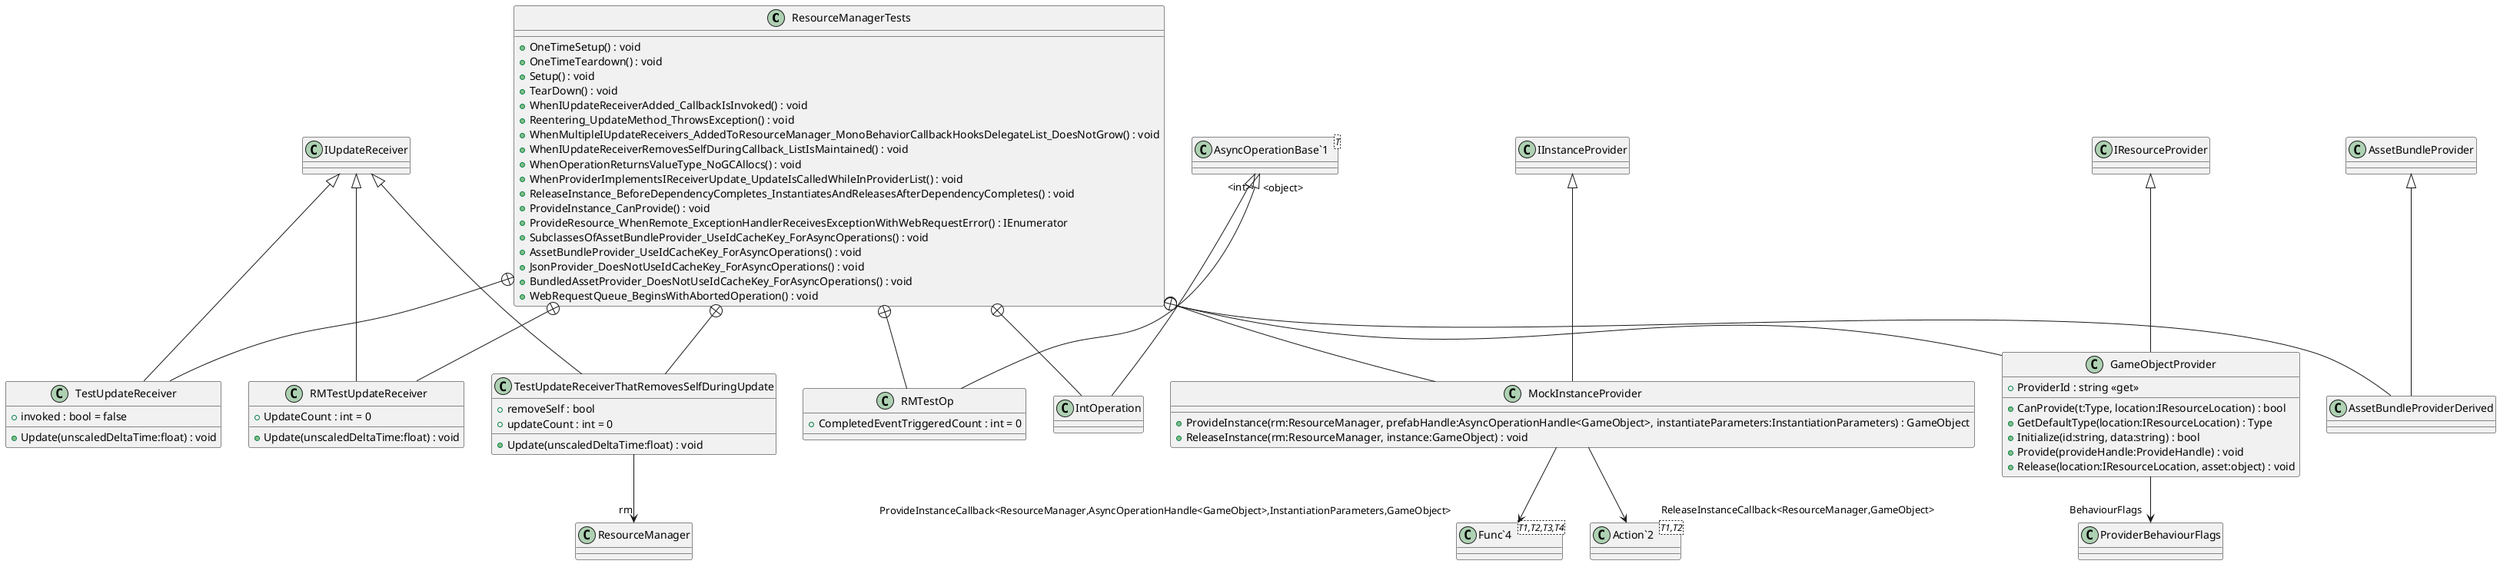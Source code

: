 @startuml
class ResourceManagerTests {
    + OneTimeSetup() : void
    + OneTimeTeardown() : void
    + Setup() : void
    + TearDown() : void
    + WhenIUpdateReceiverAdded_CallbackIsInvoked() : void
    + Reentering_UpdateMethod_ThrowsException() : void
    + WhenMultipleIUpdateReceivers_AddedToResourceManager_MonoBehaviorCallbackHooksDelegateList_DoesNotGrow() : void
    + WhenIUpdateReceiverRemovesSelfDuringCallback_ListIsMaintained() : void
    + WhenOperationReturnsValueType_NoGCAllocs() : void
    + WhenProviderImplementsIReceiverUpdate_UpdateIsCalledWhileInProviderList() : void
    + ReleaseInstance_BeforeDependencyCompletes_InstantiatesAndReleasesAfterDependencyCompletes() : void
    + ProvideInstance_CanProvide() : void
    + ProvideResource_WhenRemote_ExceptionHandlerReceivesExceptionWithWebRequestError() : IEnumerator
    + SubclassesOfAssetBundleProvider_UseIdCacheKey_ForAsyncOperations() : void
    + AssetBundleProvider_UseIdCacheKey_ForAsyncOperations() : void
    + JsonProvider_DoesNotUseIdCacheKey_ForAsyncOperations() : void
    + BundledAssetProvider_DoesNotUseIdCacheKey_ForAsyncOperations() : void
    + WebRequestQueue_BeginsWithAbortedOperation() : void
}
class TestUpdateReceiver {
    + invoked : bool = false
    + Update(unscaledDeltaTime:float) : void
}
class RMTestOp {
    + CompletedEventTriggeredCount : int = 0
}
class RMTestUpdateReceiver {
    + UpdateCount : int = 0
    + Update(unscaledDeltaTime:float) : void
}
class TestUpdateReceiverThatRemovesSelfDuringUpdate {
    + removeSelf : bool
    + updateCount : int = 0
    + Update(unscaledDeltaTime:float) : void
}
class IntOperation {
}
class MockInstanceProvider {
    + ProvideInstance(rm:ResourceManager, prefabHandle:AsyncOperationHandle<GameObject>, instantiateParameters:InstantiationParameters) : GameObject
    + ReleaseInstance(rm:ResourceManager, instance:GameObject) : void
}
class GameObjectProvider {
    + ProviderId : string <<get>>
    + CanProvide(t:Type, location:IResourceLocation) : bool
    + GetDefaultType(location:IResourceLocation) : Type
    + Initialize(id:string, data:string) : bool
    + Provide(provideHandle:ProvideHandle) : void
    + Release(location:IResourceLocation, asset:object) : void
}
class AssetBundleProviderDerived {
}
class "AsyncOperationBase`1"<T> {
}
class "Func`4"<T1,T2,T3,T4> {
}
class "Action`2"<T1,T2> {
}
ResourceManagerTests +-- TestUpdateReceiver
IUpdateReceiver <|-- TestUpdateReceiver
ResourceManagerTests +-- RMTestOp
"AsyncOperationBase`1" "<object>" <|-- RMTestOp
ResourceManagerTests +-- RMTestUpdateReceiver
IUpdateReceiver <|-- RMTestUpdateReceiver
ResourceManagerTests +-- TestUpdateReceiverThatRemovesSelfDuringUpdate
IUpdateReceiver <|-- TestUpdateReceiverThatRemovesSelfDuringUpdate
TestUpdateReceiverThatRemovesSelfDuringUpdate --> "rm" ResourceManager
ResourceManagerTests +-- IntOperation
"AsyncOperationBase`1" "<int>" <|-- IntOperation
ResourceManagerTests +-- MockInstanceProvider
IInstanceProvider <|-- MockInstanceProvider
MockInstanceProvider --> "ProvideInstanceCallback<ResourceManager,AsyncOperationHandle<GameObject>,InstantiationParameters,GameObject>" "Func`4"
MockInstanceProvider --> "ReleaseInstanceCallback<ResourceManager,GameObject>" "Action`2"
ResourceManagerTests +-- GameObjectProvider
IResourceProvider <|-- GameObjectProvider
GameObjectProvider --> "BehaviourFlags" ProviderBehaviourFlags
ResourceManagerTests +-- AssetBundleProviderDerived
AssetBundleProvider <|-- AssetBundleProviderDerived
@enduml
